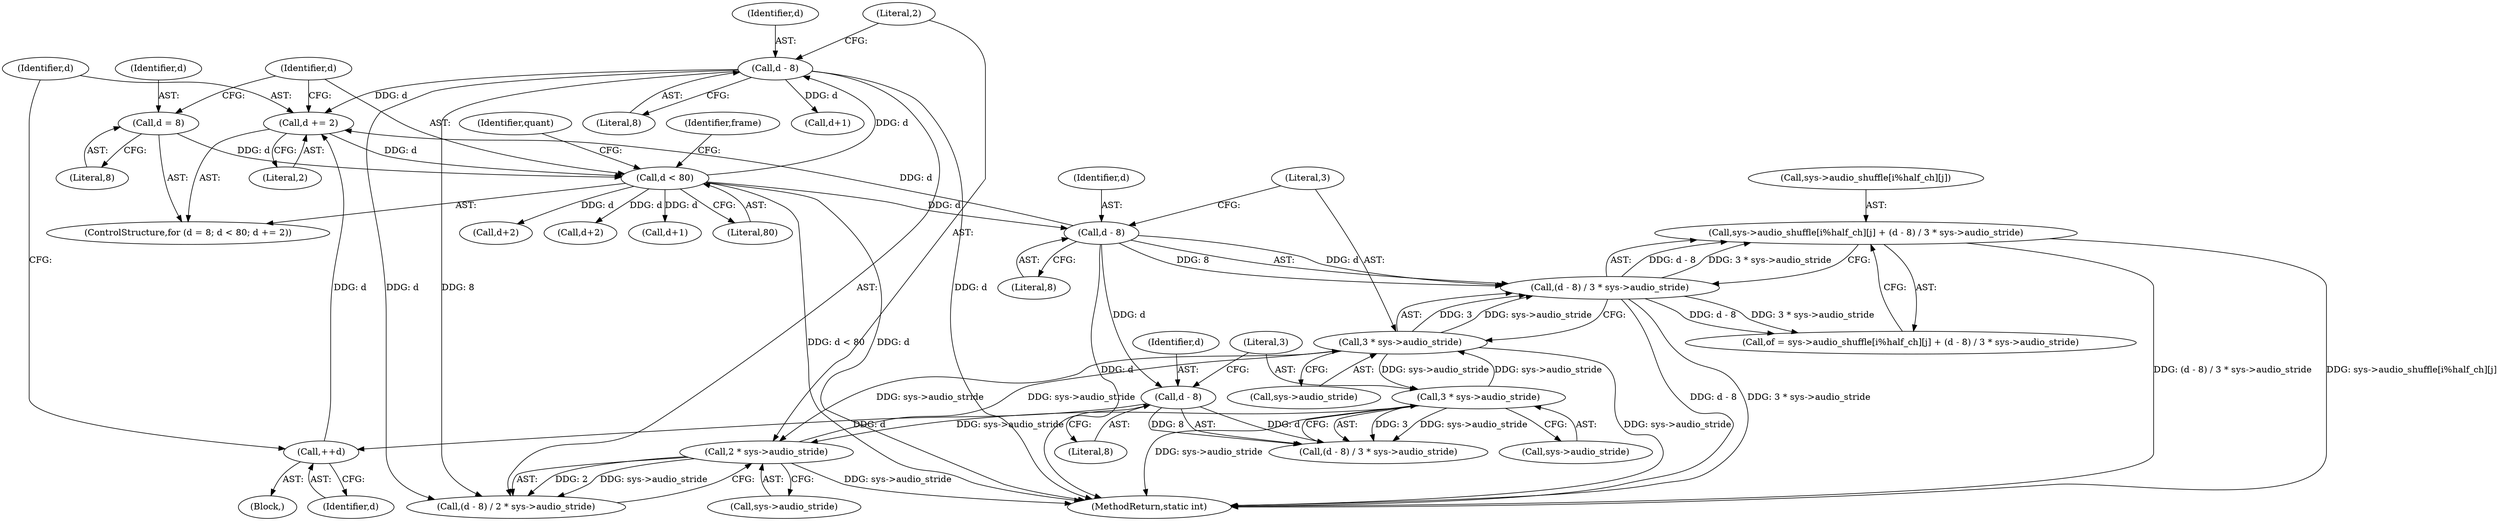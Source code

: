 digraph "0_libav_2d1c0dea5f6b91bec7f5fa53ec050913d851e366@array" {
"1000415" [label="(Call,sys->audio_shuffle[i%half_ch][j] + (d - 8) / 3 * sys->audio_stride)"];
"1000425" [label="(Call,(d - 8) / 3 * sys->audio_stride)"];
"1000426" [label="(Call,d - 8)"];
"1000266" [label="(Call,d < 80)"];
"1000263" [label="(Call,d = 8)"];
"1000269" [label="(Call,d += 2)"];
"1000289" [label="(Call,d - 8)"];
"1000504" [label="(Call,++d)"];
"1000476" [label="(Call,d - 8)"];
"1000429" [label="(Call,3 * sys->audio_stride)"];
"1000292" [label="(Call,2 * sys->audio_stride)"];
"1000479" [label="(Call,3 * sys->audio_stride)"];
"1000312" [label="(Call,d+1)"];
"1000288" [label="(Call,(d - 8) / 2 * sys->audio_stride)"];
"1000476" [label="(Call,d - 8)"];
"1000265" [label="(Literal,8)"];
"1000289" [label="(Call,d - 8)"];
"1000478" [label="(Literal,8)"];
"1000430" [label="(Literal,3)"];
"1000516" [label="(MethodReturn,static int)"];
"1000504" [label="(Call,++d)"];
"1000268" [label="(Literal,80)"];
"1000291" [label="(Literal,8)"];
"1000294" [label="(Call,sys->audio_stride)"];
"1000370" [label="(Call,d+2)"];
"1000481" [label="(Call,sys->audio_stride)"];
"1000269" [label="(Call,d += 2)"];
"1000479" [label="(Call,3 * sys->audio_stride)"];
"1000415" [label="(Call,sys->audio_shuffle[i%half_ch][j] + (d - 8) / 3 * sys->audio_stride)"];
"1000292" [label="(Call,2 * sys->audio_stride)"];
"1000266" [label="(Call,d < 80)"];
"1000480" [label="(Literal,3)"];
"1000275" [label="(Identifier,quant)"];
"1000270" [label="(Identifier,d)"];
"1000431" [label="(Call,sys->audio_stride)"];
"1000262" [label="(ControlStructure,for (d = 8; d < 80; d += 2))"];
"1000264" [label="(Identifier,d)"];
"1000507" [label="(Identifier,frame)"];
"1000391" [label="(Call,d+2)"];
"1000429" [label="(Call,3 * sys->audio_stride)"];
"1000293" [label="(Literal,2)"];
"1000477" [label="(Identifier,d)"];
"1000416" [label="(Call,sys->audio_shuffle[i%half_ch][j])"];
"1000267" [label="(Identifier,d)"];
"1000263" [label="(Call,d = 8)"];
"1000426" [label="(Call,d - 8)"];
"1000354" [label="(Block,)"];
"1000271" [label="(Literal,2)"];
"1000428" [label="(Literal,8)"];
"1000475" [label="(Call,(d - 8) / 3 * sys->audio_stride)"];
"1000505" [label="(Identifier,d)"];
"1000427" [label="(Identifier,d)"];
"1000382" [label="(Call,d+1)"];
"1000413" [label="(Call,of = sys->audio_shuffle[i%half_ch][j] + (d - 8) / 3 * sys->audio_stride)"];
"1000290" [label="(Identifier,d)"];
"1000425" [label="(Call,(d - 8) / 3 * sys->audio_stride)"];
"1000415" -> "1000413"  [label="AST: "];
"1000415" -> "1000425"  [label="CFG: "];
"1000416" -> "1000415"  [label="AST: "];
"1000425" -> "1000415"  [label="AST: "];
"1000413" -> "1000415"  [label="CFG: "];
"1000415" -> "1000516"  [label="DDG: (d - 8) / 3 * sys->audio_stride"];
"1000415" -> "1000516"  [label="DDG: sys->audio_shuffle[i%half_ch][j]"];
"1000425" -> "1000415"  [label="DDG: d - 8"];
"1000425" -> "1000415"  [label="DDG: 3 * sys->audio_stride"];
"1000425" -> "1000429"  [label="CFG: "];
"1000426" -> "1000425"  [label="AST: "];
"1000429" -> "1000425"  [label="AST: "];
"1000425" -> "1000516"  [label="DDG: d - 8"];
"1000425" -> "1000516"  [label="DDG: 3 * sys->audio_stride"];
"1000425" -> "1000413"  [label="DDG: d - 8"];
"1000425" -> "1000413"  [label="DDG: 3 * sys->audio_stride"];
"1000426" -> "1000425"  [label="DDG: d"];
"1000426" -> "1000425"  [label="DDG: 8"];
"1000429" -> "1000425"  [label="DDG: 3"];
"1000429" -> "1000425"  [label="DDG: sys->audio_stride"];
"1000426" -> "1000428"  [label="CFG: "];
"1000427" -> "1000426"  [label="AST: "];
"1000428" -> "1000426"  [label="AST: "];
"1000430" -> "1000426"  [label="CFG: "];
"1000426" -> "1000516"  [label="DDG: d"];
"1000426" -> "1000269"  [label="DDG: d"];
"1000266" -> "1000426"  [label="DDG: d"];
"1000426" -> "1000476"  [label="DDG: d"];
"1000266" -> "1000262"  [label="AST: "];
"1000266" -> "1000268"  [label="CFG: "];
"1000267" -> "1000266"  [label="AST: "];
"1000268" -> "1000266"  [label="AST: "];
"1000275" -> "1000266"  [label="CFG: "];
"1000507" -> "1000266"  [label="CFG: "];
"1000266" -> "1000516"  [label="DDG: d"];
"1000266" -> "1000516"  [label="DDG: d < 80"];
"1000263" -> "1000266"  [label="DDG: d"];
"1000269" -> "1000266"  [label="DDG: d"];
"1000266" -> "1000289"  [label="DDG: d"];
"1000266" -> "1000370"  [label="DDG: d"];
"1000266" -> "1000382"  [label="DDG: d"];
"1000266" -> "1000391"  [label="DDG: d"];
"1000263" -> "1000262"  [label="AST: "];
"1000263" -> "1000265"  [label="CFG: "];
"1000264" -> "1000263"  [label="AST: "];
"1000265" -> "1000263"  [label="AST: "];
"1000267" -> "1000263"  [label="CFG: "];
"1000269" -> "1000262"  [label="AST: "];
"1000269" -> "1000271"  [label="CFG: "];
"1000270" -> "1000269"  [label="AST: "];
"1000271" -> "1000269"  [label="AST: "];
"1000267" -> "1000269"  [label="CFG: "];
"1000289" -> "1000269"  [label="DDG: d"];
"1000504" -> "1000269"  [label="DDG: d"];
"1000289" -> "1000288"  [label="AST: "];
"1000289" -> "1000291"  [label="CFG: "];
"1000290" -> "1000289"  [label="AST: "];
"1000291" -> "1000289"  [label="AST: "];
"1000293" -> "1000289"  [label="CFG: "];
"1000289" -> "1000516"  [label="DDG: d"];
"1000289" -> "1000288"  [label="DDG: d"];
"1000289" -> "1000288"  [label="DDG: 8"];
"1000289" -> "1000312"  [label="DDG: d"];
"1000504" -> "1000354"  [label="AST: "];
"1000504" -> "1000505"  [label="CFG: "];
"1000505" -> "1000504"  [label="AST: "];
"1000270" -> "1000504"  [label="CFG: "];
"1000476" -> "1000504"  [label="DDG: d"];
"1000476" -> "1000475"  [label="AST: "];
"1000476" -> "1000478"  [label="CFG: "];
"1000477" -> "1000476"  [label="AST: "];
"1000478" -> "1000476"  [label="AST: "];
"1000480" -> "1000476"  [label="CFG: "];
"1000476" -> "1000475"  [label="DDG: d"];
"1000476" -> "1000475"  [label="DDG: 8"];
"1000429" -> "1000431"  [label="CFG: "];
"1000430" -> "1000429"  [label="AST: "];
"1000431" -> "1000429"  [label="AST: "];
"1000429" -> "1000516"  [label="DDG: sys->audio_stride"];
"1000429" -> "1000292"  [label="DDG: sys->audio_stride"];
"1000292" -> "1000429"  [label="DDG: sys->audio_stride"];
"1000479" -> "1000429"  [label="DDG: sys->audio_stride"];
"1000429" -> "1000479"  [label="DDG: sys->audio_stride"];
"1000292" -> "1000288"  [label="AST: "];
"1000292" -> "1000294"  [label="CFG: "];
"1000293" -> "1000292"  [label="AST: "];
"1000294" -> "1000292"  [label="AST: "];
"1000288" -> "1000292"  [label="CFG: "];
"1000292" -> "1000516"  [label="DDG: sys->audio_stride"];
"1000292" -> "1000288"  [label="DDG: 2"];
"1000292" -> "1000288"  [label="DDG: sys->audio_stride"];
"1000479" -> "1000292"  [label="DDG: sys->audio_stride"];
"1000479" -> "1000475"  [label="AST: "];
"1000479" -> "1000481"  [label="CFG: "];
"1000480" -> "1000479"  [label="AST: "];
"1000481" -> "1000479"  [label="AST: "];
"1000475" -> "1000479"  [label="CFG: "];
"1000479" -> "1000516"  [label="DDG: sys->audio_stride"];
"1000479" -> "1000475"  [label="DDG: 3"];
"1000479" -> "1000475"  [label="DDG: sys->audio_stride"];
}
